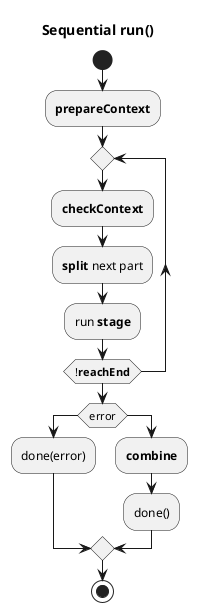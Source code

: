 @startuml

title Sequential run()

start
:**prepareContext**;
repeat
    :**checkContext**;
    :**split** next part;
    :run **stage**;
repeat while (!**reachEnd**)

if(error) 
    :done(error);
else
    :**combine**;
    :done();
endif
stop

@enduml
